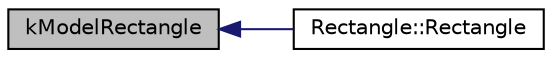digraph "kModelRectangle"
{
  edge [fontname="Helvetica",fontsize="10",labelfontname="Helvetica",labelfontsize="10"];
  node [fontname="Helvetica",fontsize="10",shape=record];
  rankdir="LR";
  Node1 [label="kModelRectangle",height=0.2,width=0.4,color="black", fillcolor="grey75", style="filled", fontcolor="black"];
  Node1 -> Node2 [dir="back",color="midnightblue",fontsize="10",style="solid",fontname="Helvetica"];
  Node2 [label="Rectangle::Rectangle",height=0.2,width=0.4,color="black", fillcolor="white", style="filled",URL="$class_rectangle.html#a8a933e0ebd9e80ce91e61ffe87fd577e",tooltip="Construct a new Rectangle:: Rectangle object. "];
}
